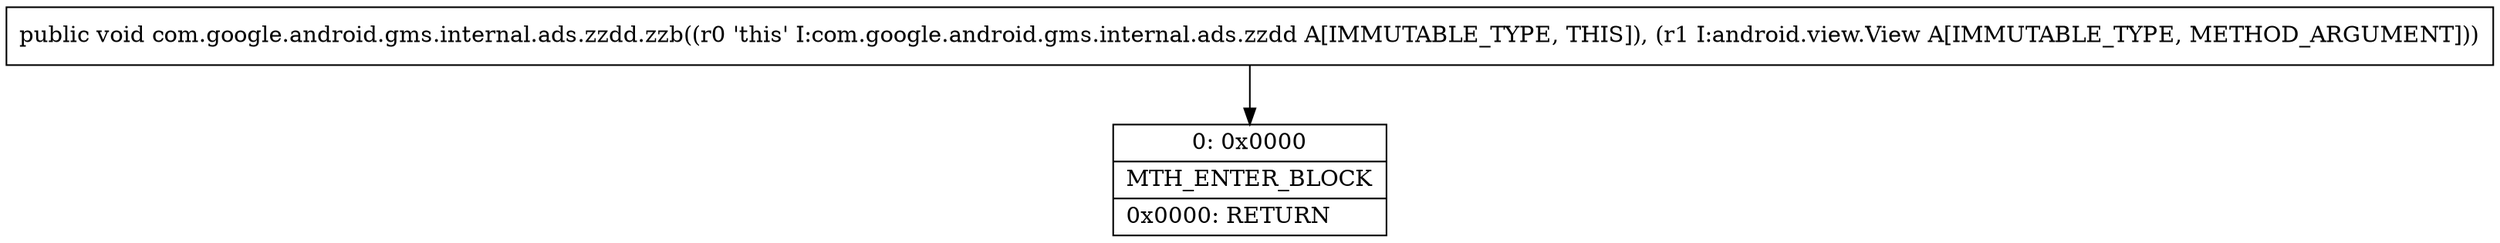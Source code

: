 digraph "CFG forcom.google.android.gms.internal.ads.zzdd.zzb(Landroid\/view\/View;)V" {
Node_0 [shape=record,label="{0\:\ 0x0000|MTH_ENTER_BLOCK\l|0x0000: RETURN   \l}"];
MethodNode[shape=record,label="{public void com.google.android.gms.internal.ads.zzdd.zzb((r0 'this' I:com.google.android.gms.internal.ads.zzdd A[IMMUTABLE_TYPE, THIS]), (r1 I:android.view.View A[IMMUTABLE_TYPE, METHOD_ARGUMENT])) }"];
MethodNode -> Node_0;
}

